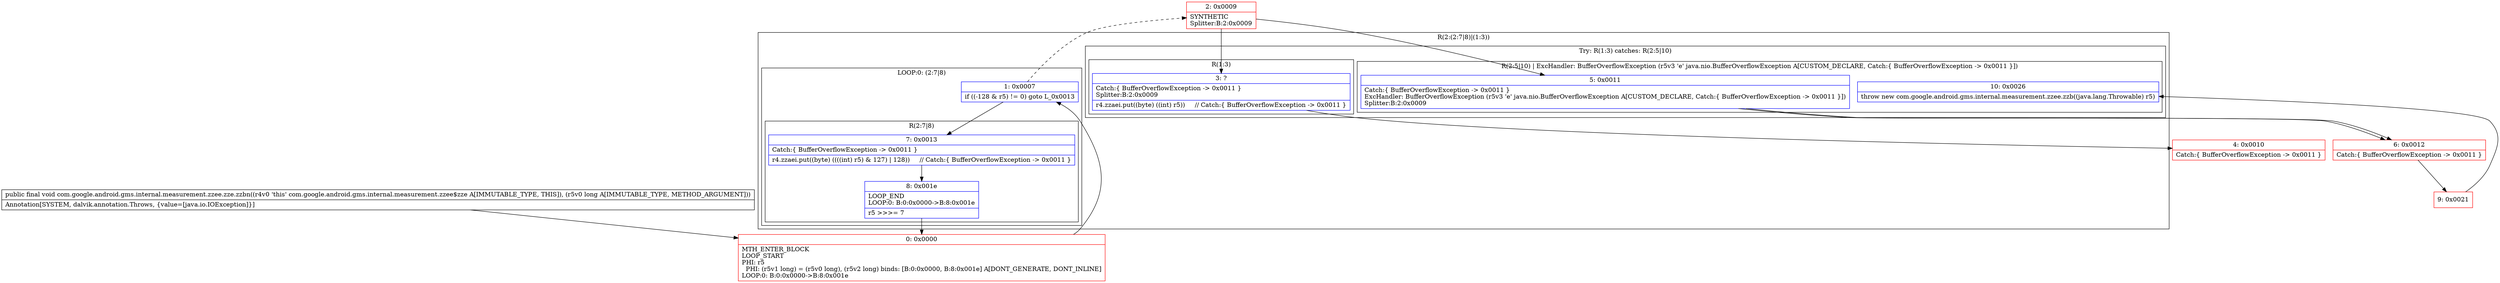 digraph "CFG forcom.google.android.gms.internal.measurement.zzee.zze.zzbn(J)V" {
subgraph cluster_Region_352491709 {
label = "R(2:(2:7|8)|(1:3))";
node [shape=record,color=blue];
subgraph cluster_LoopRegion_1974209136 {
label = "LOOP:0: (2:7|8)";
node [shape=record,color=blue];
Node_1 [shape=record,label="{1\:\ 0x0007|if ((\-128 & r5) != 0) goto L_0x0013\l}"];
subgraph cluster_Region_1188737402 {
label = "R(2:7|8)";
node [shape=record,color=blue];
Node_7 [shape=record,label="{7\:\ 0x0013|Catch:\{ BufferOverflowException \-\> 0x0011 \}\l|r4.zzaei.put((byte) ((((int) r5) & 127) \| 128))     \/\/ Catch:\{ BufferOverflowException \-\> 0x0011 \}\l}"];
Node_8 [shape=record,label="{8\:\ 0x001e|LOOP_END\lLOOP:0: B:0:0x0000\-\>B:8:0x001e\l|r5 \>\>\>= 7\l}"];
}
}
subgraph cluster_TryCatchRegion_2039346274 {
label = "Try: R(1:3) catches: R(2:5|10)";
node [shape=record,color=blue];
subgraph cluster_Region_2026593438 {
label = "R(1:3)";
node [shape=record,color=blue];
Node_3 [shape=record,label="{3\:\ ?|Catch:\{ BufferOverflowException \-\> 0x0011 \}\lSplitter:B:2:0x0009\l|r4.zzaei.put((byte) ((int) r5))     \/\/ Catch:\{ BufferOverflowException \-\> 0x0011 \}\l}"];
}
subgraph cluster_Region_1839277693 {
label = "R(2:5|10) | ExcHandler: BufferOverflowException (r5v3 'e' java.nio.BufferOverflowException A[CUSTOM_DECLARE, Catch:\{ BufferOverflowException \-\> 0x0011 \}])\l";
node [shape=record,color=blue];
Node_5 [shape=record,label="{5\:\ 0x0011|Catch:\{ BufferOverflowException \-\> 0x0011 \}\lExcHandler: BufferOverflowException (r5v3 'e' java.nio.BufferOverflowException A[CUSTOM_DECLARE, Catch:\{ BufferOverflowException \-\> 0x0011 \}])\lSplitter:B:2:0x0009\l}"];
Node_10 [shape=record,label="{10\:\ 0x0026|throw new com.google.android.gms.internal.measurement.zzee.zzb((java.lang.Throwable) r5)\l}"];
}
}
}
subgraph cluster_Region_1839277693 {
label = "R(2:5|10) | ExcHandler: BufferOverflowException (r5v3 'e' java.nio.BufferOverflowException A[CUSTOM_DECLARE, Catch:\{ BufferOverflowException \-\> 0x0011 \}])\l";
node [shape=record,color=blue];
Node_5 [shape=record,label="{5\:\ 0x0011|Catch:\{ BufferOverflowException \-\> 0x0011 \}\lExcHandler: BufferOverflowException (r5v3 'e' java.nio.BufferOverflowException A[CUSTOM_DECLARE, Catch:\{ BufferOverflowException \-\> 0x0011 \}])\lSplitter:B:2:0x0009\l}"];
Node_10 [shape=record,label="{10\:\ 0x0026|throw new com.google.android.gms.internal.measurement.zzee.zzb((java.lang.Throwable) r5)\l}"];
}
Node_0 [shape=record,color=red,label="{0\:\ 0x0000|MTH_ENTER_BLOCK\lLOOP_START\lPHI: r5 \l  PHI: (r5v1 long) = (r5v0 long), (r5v2 long) binds: [B:0:0x0000, B:8:0x001e] A[DONT_GENERATE, DONT_INLINE]\lLOOP:0: B:0:0x0000\-\>B:8:0x001e\l}"];
Node_2 [shape=record,color=red,label="{2\:\ 0x0009|SYNTHETIC\lSplitter:B:2:0x0009\l}"];
Node_4 [shape=record,color=red,label="{4\:\ 0x0010|Catch:\{ BufferOverflowException \-\> 0x0011 \}\l}"];
Node_6 [shape=record,color=red,label="{6\:\ 0x0012|Catch:\{ BufferOverflowException \-\> 0x0011 \}\l}"];
Node_9 [shape=record,color=red,label="{9\:\ 0x0021}"];
MethodNode[shape=record,label="{public final void com.google.android.gms.internal.measurement.zzee.zze.zzbn((r4v0 'this' com.google.android.gms.internal.measurement.zzee$zze A[IMMUTABLE_TYPE, THIS]), (r5v0 long A[IMMUTABLE_TYPE, METHOD_ARGUMENT]))  | Annotation[SYSTEM, dalvik.annotation.Throws, \{value=[java.io.IOException]\}]\l}"];
MethodNode -> Node_0;
Node_1 -> Node_2[style=dashed];
Node_1 -> Node_7;
Node_7 -> Node_8;
Node_8 -> Node_0;
Node_3 -> Node_4;
Node_5 -> Node_6;
Node_5 -> Node_6;
Node_0 -> Node_1;
Node_2 -> Node_3;
Node_2 -> Node_5;
Node_6 -> Node_9;
Node_9 -> Node_10;
}

